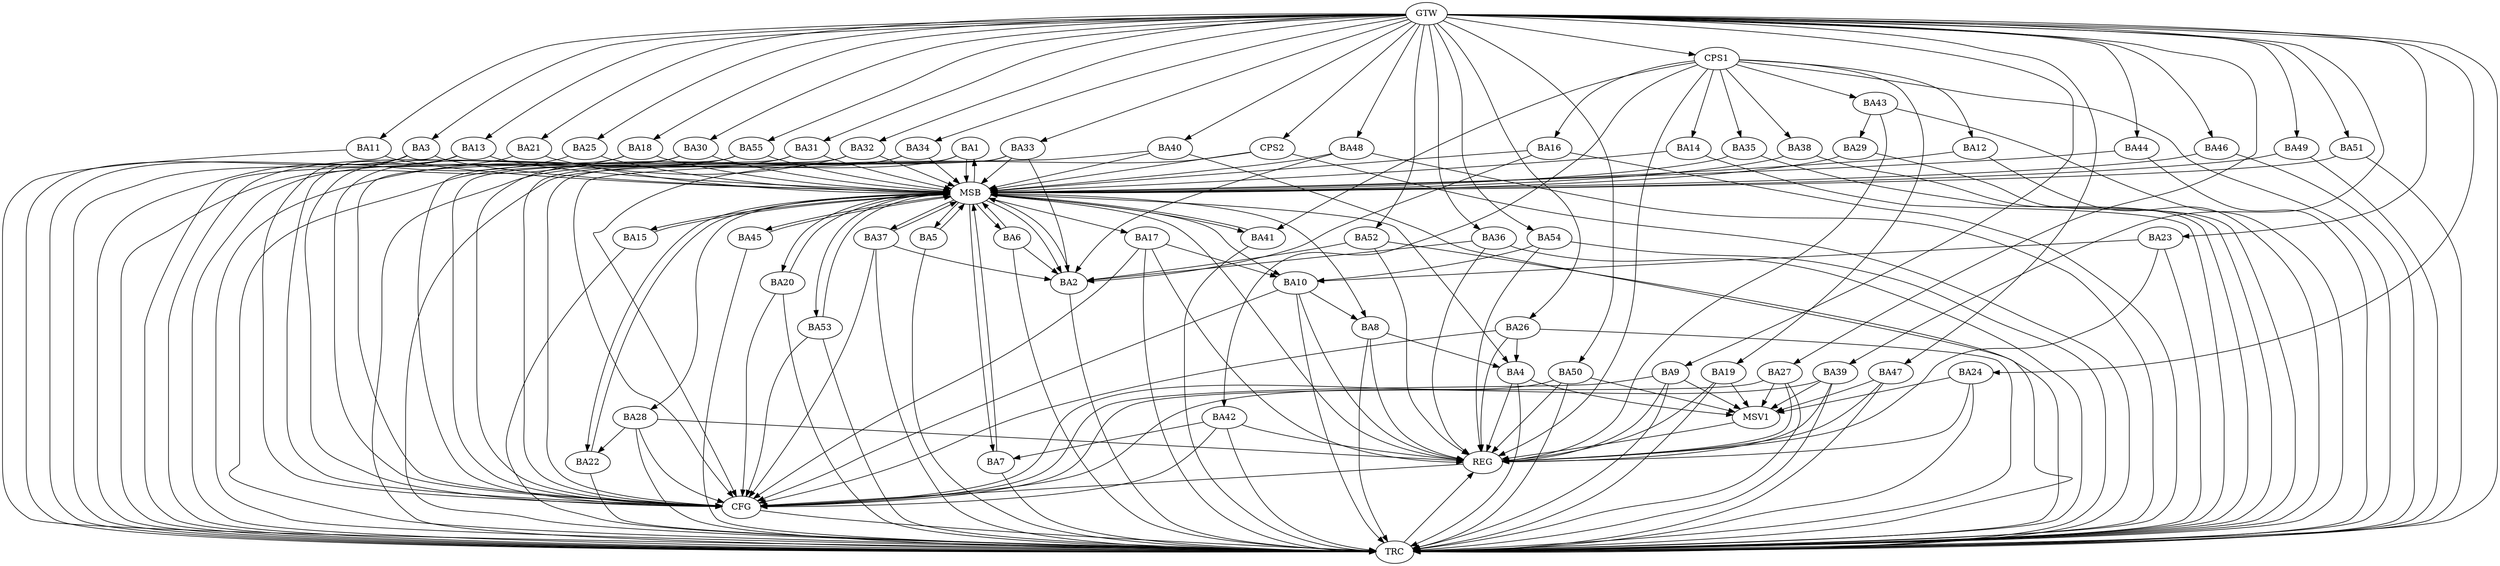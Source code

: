 strict digraph G {
  BA1 [ label="BA1" ];
  BA2 [ label="BA2" ];
  BA3 [ label="BA3" ];
  BA4 [ label="BA4" ];
  BA5 [ label="BA5" ];
  BA6 [ label="BA6" ];
  BA7 [ label="BA7" ];
  BA8 [ label="BA8" ];
  BA9 [ label="BA9" ];
  BA10 [ label="BA10" ];
  BA11 [ label="BA11" ];
  BA12 [ label="BA12" ];
  BA13 [ label="BA13" ];
  BA14 [ label="BA14" ];
  BA15 [ label="BA15" ];
  BA16 [ label="BA16" ];
  BA17 [ label="BA17" ];
  BA18 [ label="BA18" ];
  BA19 [ label="BA19" ];
  BA20 [ label="BA20" ];
  BA21 [ label="BA21" ];
  BA22 [ label="BA22" ];
  BA23 [ label="BA23" ];
  BA24 [ label="BA24" ];
  BA25 [ label="BA25" ];
  BA26 [ label="BA26" ];
  BA27 [ label="BA27" ];
  BA28 [ label="BA28" ];
  BA29 [ label="BA29" ];
  BA30 [ label="BA30" ];
  BA31 [ label="BA31" ];
  BA32 [ label="BA32" ];
  BA33 [ label="BA33" ];
  BA34 [ label="BA34" ];
  BA35 [ label="BA35" ];
  BA36 [ label="BA36" ];
  BA37 [ label="BA37" ];
  BA38 [ label="BA38" ];
  BA39 [ label="BA39" ];
  BA40 [ label="BA40" ];
  BA41 [ label="BA41" ];
  BA42 [ label="BA42" ];
  BA43 [ label="BA43" ];
  BA44 [ label="BA44" ];
  BA45 [ label="BA45" ];
  BA46 [ label="BA46" ];
  BA47 [ label="BA47" ];
  BA48 [ label="BA48" ];
  BA49 [ label="BA49" ];
  BA50 [ label="BA50" ];
  BA51 [ label="BA51" ];
  BA52 [ label="BA52" ];
  BA53 [ label="BA53" ];
  BA54 [ label="BA54" ];
  BA55 [ label="BA55" ];
  CPS1 [ label="CPS1" ];
  CPS2 [ label="CPS2" ];
  GTW [ label="GTW" ];
  REG [ label="REG" ];
  MSB [ label="MSB" ];
  CFG [ label="CFG" ];
  TRC [ label="TRC" ];
  MSV1 [ label="MSV1" ];
  BA8 -> BA4;
  BA10 -> BA8;
  BA17 -> BA10;
  BA23 -> BA10;
  BA26 -> BA4;
  BA28 -> BA22;
  BA42 -> BA7;
  BA43 -> BA29;
  BA52 -> BA2;
  BA54 -> BA10;
  CPS1 -> BA41;
  CPS1 -> BA43;
  CPS1 -> BA16;
  CPS1 -> BA42;
  CPS1 -> BA19;
  CPS1 -> BA38;
  CPS1 -> BA12;
  CPS1 -> BA14;
  CPS1 -> BA35;
  GTW -> BA3;
  GTW -> BA9;
  GTW -> BA11;
  GTW -> BA13;
  GTW -> BA18;
  GTW -> BA21;
  GTW -> BA23;
  GTW -> BA24;
  GTW -> BA25;
  GTW -> BA26;
  GTW -> BA27;
  GTW -> BA30;
  GTW -> BA31;
  GTW -> BA32;
  GTW -> BA33;
  GTW -> BA34;
  GTW -> BA36;
  GTW -> BA39;
  GTW -> BA40;
  GTW -> BA44;
  GTW -> BA46;
  GTW -> BA47;
  GTW -> BA48;
  GTW -> BA49;
  GTW -> BA50;
  GTW -> BA51;
  GTW -> BA52;
  GTW -> BA54;
  GTW -> BA55;
  GTW -> CPS1;
  GTW -> CPS2;
  BA4 -> REG;
  BA8 -> REG;
  BA9 -> REG;
  BA10 -> REG;
  BA17 -> REG;
  BA19 -> REG;
  BA23 -> REG;
  BA24 -> REG;
  BA26 -> REG;
  BA27 -> REG;
  BA28 -> REG;
  BA36 -> REG;
  BA39 -> REG;
  BA42 -> REG;
  BA43 -> REG;
  BA47 -> REG;
  BA50 -> REG;
  BA52 -> REG;
  BA54 -> REG;
  CPS1 -> REG;
  BA1 -> MSB;
  MSB -> BA2;
  MSB -> REG;
  BA2 -> MSB;
  MSB -> BA1;
  BA3 -> MSB;
  BA5 -> MSB;
  MSB -> BA4;
  BA6 -> MSB;
  BA7 -> MSB;
  BA11 -> MSB;
  MSB -> BA10;
  BA12 -> MSB;
  BA13 -> MSB;
  BA14 -> MSB;
  BA15 -> MSB;
  BA16 -> MSB;
  BA18 -> MSB;
  BA20 -> MSB;
  MSB -> BA6;
  BA21 -> MSB;
  BA22 -> MSB;
  MSB -> BA7;
  BA25 -> MSB;
  MSB -> BA17;
  BA29 -> MSB;
  BA30 -> MSB;
  MSB -> BA22;
  BA31 -> MSB;
  MSB -> BA8;
  BA32 -> MSB;
  BA33 -> MSB;
  BA34 -> MSB;
  BA35 -> MSB;
  BA37 -> MSB;
  BA38 -> MSB;
  BA40 -> MSB;
  MSB -> BA28;
  BA41 -> MSB;
  MSB -> BA5;
  BA44 -> MSB;
  MSB -> BA20;
  BA45 -> MSB;
  BA46 -> MSB;
  BA48 -> MSB;
  MSB -> BA41;
  BA49 -> MSB;
  MSB -> BA45;
  BA51 -> MSB;
  MSB -> BA15;
  BA53 -> MSB;
  BA55 -> MSB;
  MSB -> BA53;
  CPS2 -> MSB;
  MSB -> BA37;
  BA30 -> CFG;
  BA42 -> CFG;
  BA9 -> CFG;
  BA32 -> CFG;
  BA27 -> CFG;
  BA28 -> CFG;
  BA13 -> CFG;
  BA40 -> CFG;
  BA1 -> CFG;
  BA26 -> CFG;
  BA37 -> CFG;
  CPS2 -> CFG;
  BA50 -> CFG;
  BA31 -> CFG;
  BA20 -> CFG;
  BA55 -> CFG;
  BA3 -> CFG;
  BA18 -> CFG;
  BA33 -> CFG;
  BA17 -> CFG;
  BA39 -> CFG;
  BA10 -> CFG;
  BA53 -> CFG;
  BA34 -> CFG;
  REG -> CFG;
  BA1 -> TRC;
  BA2 -> TRC;
  BA3 -> TRC;
  BA4 -> TRC;
  BA5 -> TRC;
  BA6 -> TRC;
  BA7 -> TRC;
  BA8 -> TRC;
  BA9 -> TRC;
  BA10 -> TRC;
  BA11 -> TRC;
  BA12 -> TRC;
  BA13 -> TRC;
  BA14 -> TRC;
  BA15 -> TRC;
  BA16 -> TRC;
  BA17 -> TRC;
  BA18 -> TRC;
  BA19 -> TRC;
  BA20 -> TRC;
  BA21 -> TRC;
  BA22 -> TRC;
  BA23 -> TRC;
  BA24 -> TRC;
  BA25 -> TRC;
  BA26 -> TRC;
  BA27 -> TRC;
  BA28 -> TRC;
  BA29 -> TRC;
  BA30 -> TRC;
  BA31 -> TRC;
  BA32 -> TRC;
  BA33 -> TRC;
  BA34 -> TRC;
  BA35 -> TRC;
  BA36 -> TRC;
  BA37 -> TRC;
  BA38 -> TRC;
  BA39 -> TRC;
  BA40 -> TRC;
  BA41 -> TRC;
  BA42 -> TRC;
  BA43 -> TRC;
  BA44 -> TRC;
  BA45 -> TRC;
  BA46 -> TRC;
  BA47 -> TRC;
  BA48 -> TRC;
  BA49 -> TRC;
  BA50 -> TRC;
  BA51 -> TRC;
  BA52 -> TRC;
  BA53 -> TRC;
  BA54 -> TRC;
  BA55 -> TRC;
  CPS1 -> TRC;
  CPS2 -> TRC;
  GTW -> TRC;
  CFG -> TRC;
  TRC -> REG;
  BA6 -> BA2;
  BA48 -> BA2;
  BA37 -> BA2;
  BA33 -> BA2;
  BA16 -> BA2;
  BA36 -> BA2;
  BA4 -> MSV1;
  BA9 -> MSV1;
  BA19 -> MSV1;
  BA24 -> MSV1;
  BA27 -> MSV1;
  BA39 -> MSV1;
  BA47 -> MSV1;
  BA50 -> MSV1;
  MSV1 -> REG;
}
